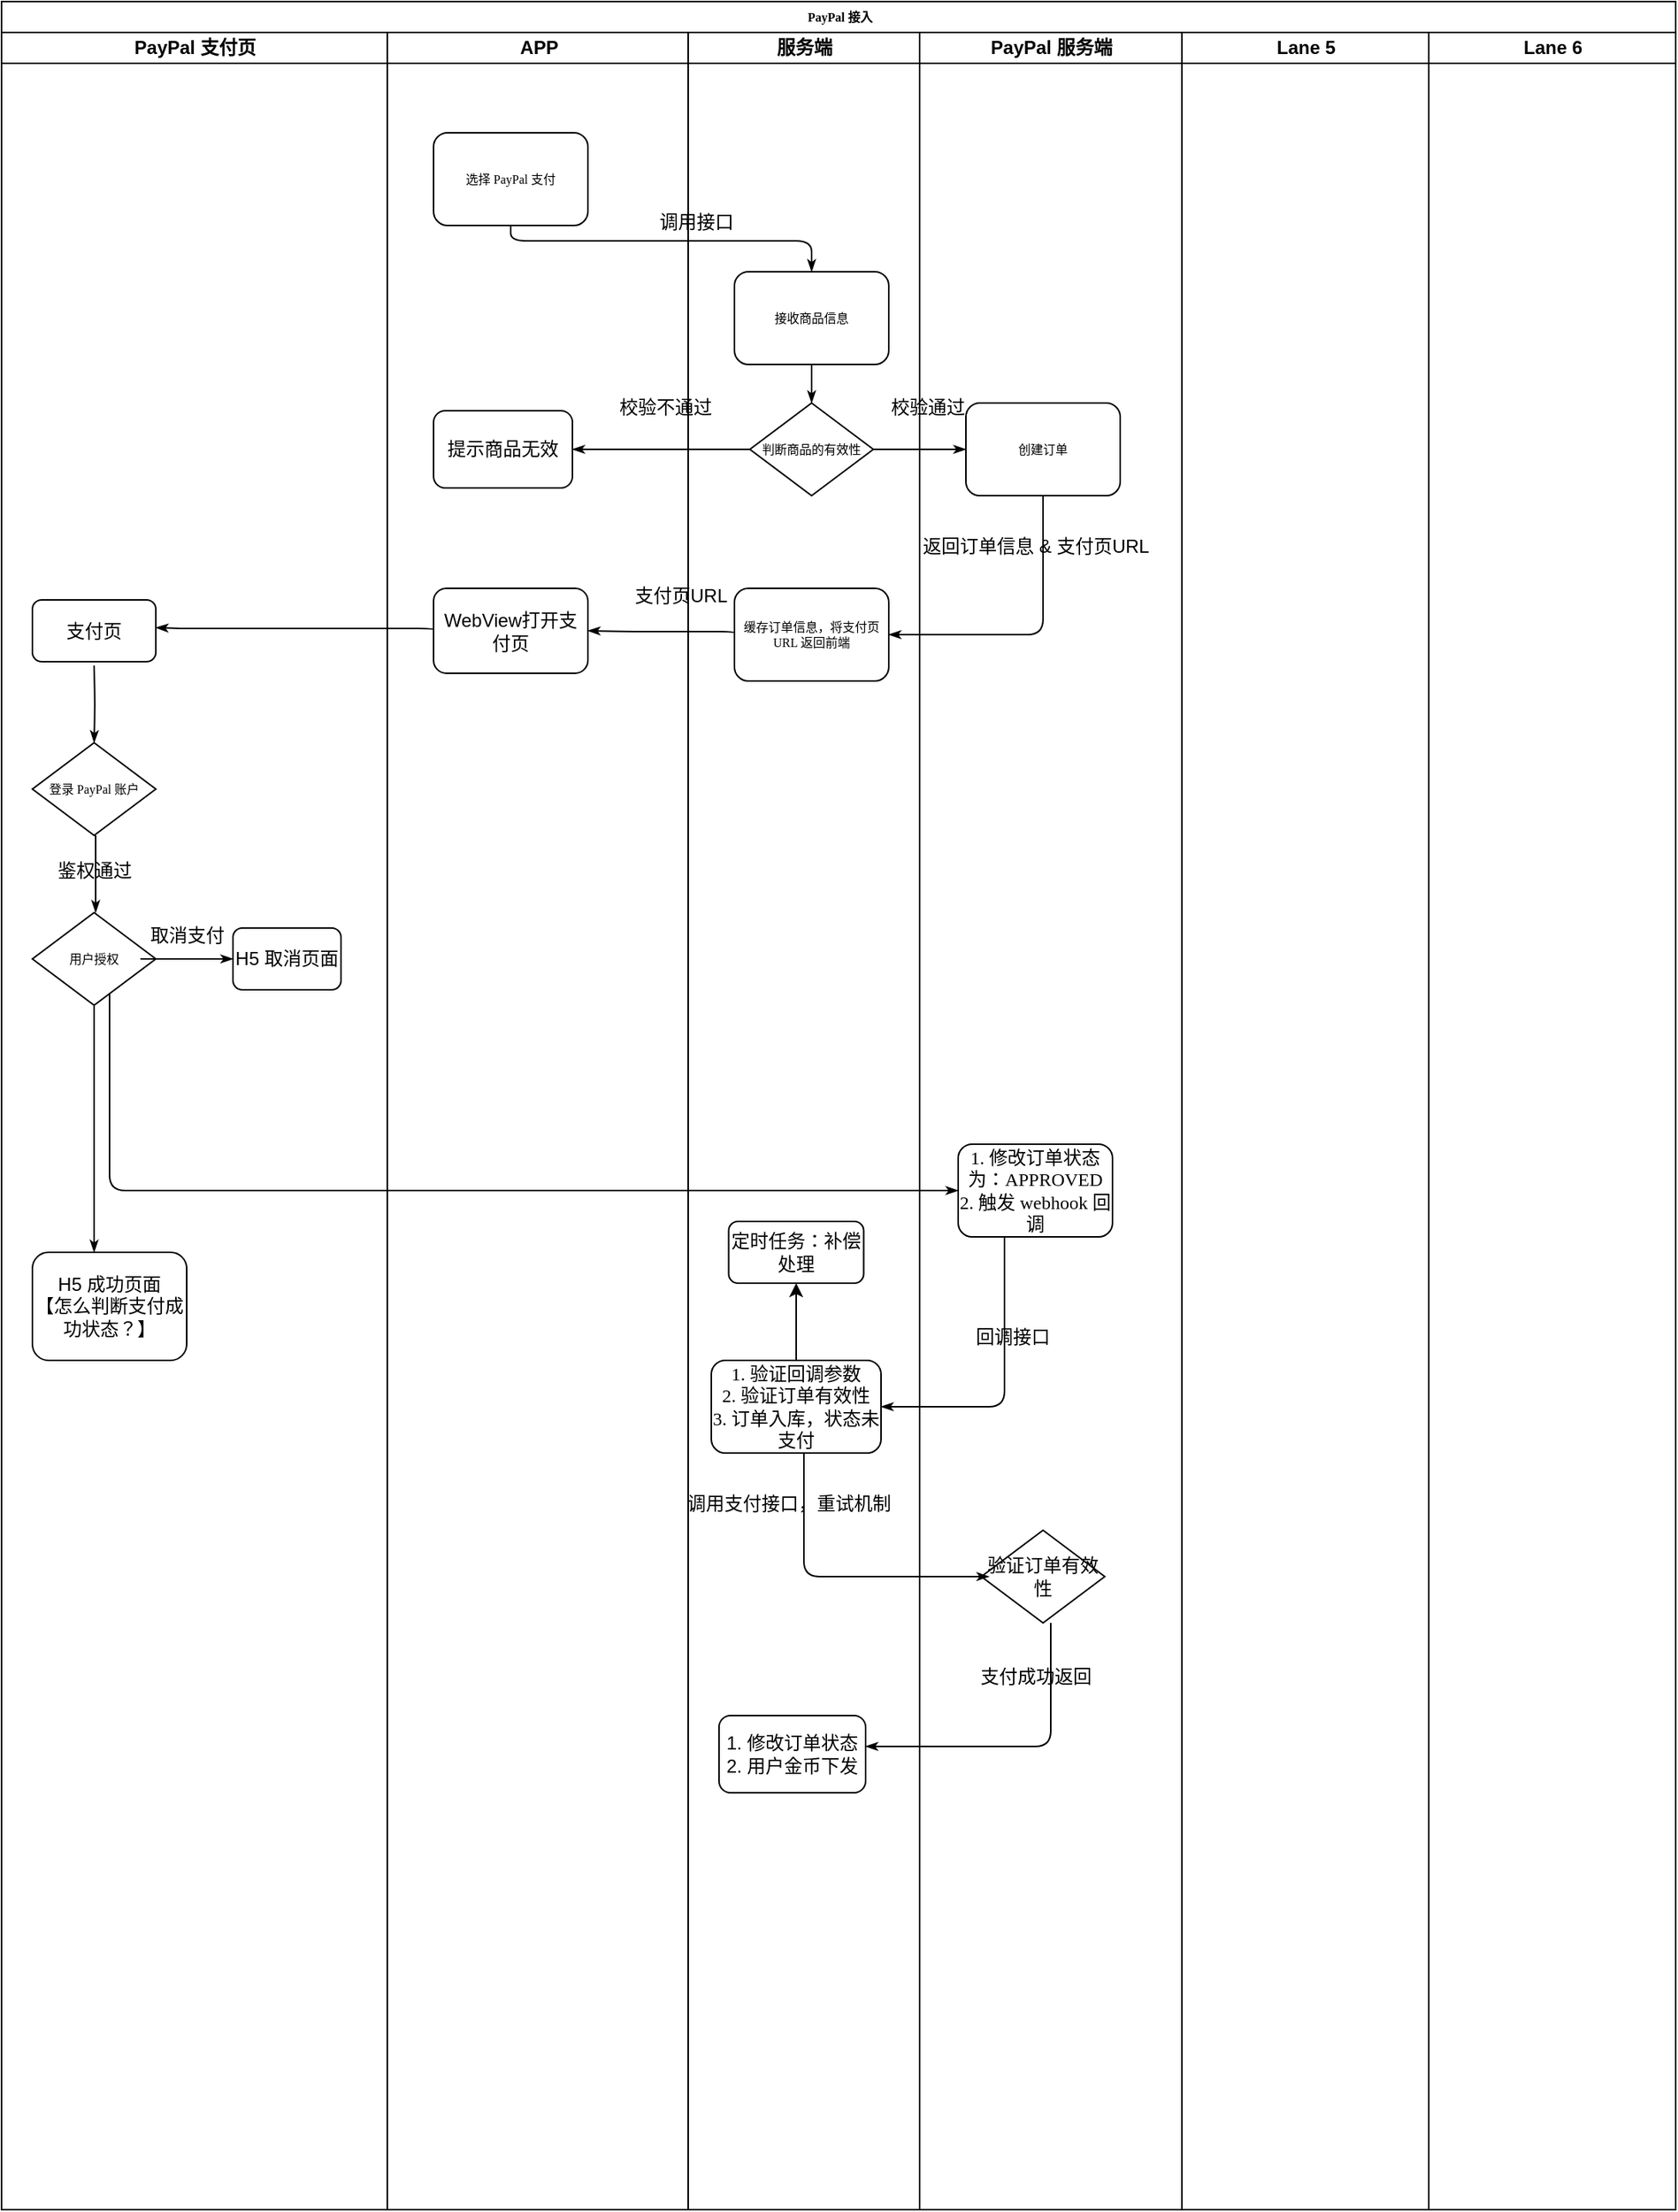 <mxfile version="24.7.7">
  <diagram name="Page-1" id="74e2e168-ea6b-b213-b513-2b3c1d86103e">
    <mxGraphModel dx="2074" dy="1098" grid="1" gridSize="10" guides="1" tooltips="1" connect="1" arrows="1" fold="1" page="1" pageScale="1" pageWidth="1100" pageHeight="850" background="none" math="0" shadow="0">
      <root>
        <mxCell id="0" />
        <mxCell id="1" parent="0" />
        <mxCell id="77e6c97f196da883-1" value="PayPal 接入" style="swimlane;html=1;childLayout=stackLayout;startSize=20;rounded=0;shadow=0;labelBackgroundColor=none;strokeWidth=1;fontFamily=Verdana;fontSize=8;align=center;" parent="1" vertex="1">
          <mxGeometry x="90" y="30" width="1085" height="1430" as="geometry" />
        </mxCell>
        <mxCell id="77e6c97f196da883-27" style="edgeStyle=orthogonalEdgeStyle;rounded=1;html=1;labelBackgroundColor=none;startArrow=none;startFill=0;startSize=5;endArrow=classicThin;endFill=1;endSize=5;jettySize=auto;orthogonalLoop=1;strokeWidth=1;fontFamily=Verdana;fontSize=8;entryX=0.5;entryY=0;entryDx=0;entryDy=0;" parent="77e6c97f196da883-1" source="77e6c97f196da883-11" edge="1" target="77e6c97f196da883-12">
          <mxGeometry relative="1" as="geometry">
            <Array as="points">
              <mxPoint x="330" y="155" />
              <mxPoint x="525" y="155" />
            </Array>
            <mxPoint x="420" y="170" as="targetPoint" />
          </mxGeometry>
        </mxCell>
        <mxCell id="77e6c97f196da883-33" style="edgeStyle=orthogonalEdgeStyle;rounded=1;html=1;labelBackgroundColor=none;startArrow=none;startFill=0;startSize=5;endArrow=classicThin;endFill=1;endSize=5;jettySize=auto;orthogonalLoop=1;strokeWidth=1;fontFamily=Verdana;fontSize=8" parent="77e6c97f196da883-1" source="77e6c97f196da883-13" target="77e6c97f196da883-15" edge="1">
          <mxGeometry relative="1" as="geometry" />
        </mxCell>
        <mxCell id="77e6c97f196da883-2" value="PayPal 支付页" style="swimlane;html=1;startSize=20;" parent="77e6c97f196da883-1" vertex="1">
          <mxGeometry y="20" width="250" height="1410" as="geometry" />
        </mxCell>
        <mxCell id="NqlZ8jwp29d_lEw75nSk-13" value="支付页" style="rounded=1;whiteSpace=wrap;html=1;" parent="77e6c97f196da883-2" vertex="1">
          <mxGeometry x="20" y="367.5" width="80" height="40" as="geometry" />
        </mxCell>
        <mxCell id="77e6c97f196da883-36" style="edgeStyle=orthogonalEdgeStyle;rounded=1;html=1;labelBackgroundColor=none;startArrow=none;startFill=0;startSize=5;endArrow=classicThin;endFill=1;endSize=5;jettySize=auto;orthogonalLoop=1;strokeWidth=1;fontFamily=Verdana;fontSize=8" parent="77e6c97f196da883-2" target="77e6c97f196da883-20" edge="1">
          <mxGeometry relative="1" as="geometry">
            <mxPoint x="60" y="410" as="sourcePoint" />
          </mxGeometry>
        </mxCell>
        <mxCell id="77e6c97f196da883-20" value="登录 PayPal 账户" style="rhombus;whiteSpace=wrap;html=1;rounded=0;shadow=0;labelBackgroundColor=none;strokeWidth=1;fontFamily=Verdana;fontSize=8;align=center;" parent="77e6c97f196da883-2" vertex="1">
          <mxGeometry x="20" y="460" width="80" height="60" as="geometry" />
        </mxCell>
        <mxCell id="NqlZ8jwp29d_lEw75nSk-27" value="H5 成功页面&lt;div&gt;【怎么判断支付成功状态？】&lt;/div&gt;" style="rounded=1;whiteSpace=wrap;html=1;" parent="77e6c97f196da883-2" vertex="1">
          <mxGeometry x="20" y="790" width="100" height="70" as="geometry" />
        </mxCell>
        <mxCell id="TjrYPvNiR_eZlHGiL7c4-4" value="鉴权通过" style="text;html=1;align=center;verticalAlign=middle;resizable=0;points=[];autosize=1;strokeColor=none;fillColor=none;" vertex="1" parent="77e6c97f196da883-2">
          <mxGeometry x="25" y="528" width="70" height="30" as="geometry" />
        </mxCell>
        <mxCell id="TjrYPvNiR_eZlHGiL7c4-14" value="取消支付" style="text;html=1;align=center;verticalAlign=middle;resizable=0;points=[];autosize=1;strokeColor=none;fillColor=none;" vertex="1" parent="77e6c97f196da883-2">
          <mxGeometry x="85" y="570" width="70" height="30" as="geometry" />
        </mxCell>
        <mxCell id="TjrYPvNiR_eZlHGiL7c4-2" value="用户授权" style="rhombus;whiteSpace=wrap;html=1;rounded=0;shadow=0;labelBackgroundColor=none;strokeWidth=1;fontFamily=Verdana;fontSize=8;align=center;" vertex="1" parent="77e6c97f196da883-2">
          <mxGeometry x="20" y="570" width="80" height="60" as="geometry" />
        </mxCell>
        <mxCell id="TjrYPvNiR_eZlHGiL7c4-15" value="H5 取消页面" style="rounded=1;whiteSpace=wrap;html=1;" vertex="1" parent="77e6c97f196da883-2">
          <mxGeometry x="150" y="580" width="70" height="40" as="geometry" />
        </mxCell>
        <mxCell id="TjrYPvNiR_eZlHGiL7c4-33" style="edgeStyle=orthogonalEdgeStyle;rounded=0;orthogonalLoop=1;jettySize=auto;html=1;exitX=0.5;exitY=1;exitDx=0;exitDy=0;" edge="1" parent="77e6c97f196da883-2" source="TjrYPvNiR_eZlHGiL7c4-15" target="TjrYPvNiR_eZlHGiL7c4-15">
          <mxGeometry relative="1" as="geometry" />
        </mxCell>
        <mxCell id="77e6c97f196da883-3" value="APP" style="swimlane;html=1;startSize=20;" parent="77e6c97f196da883-1" vertex="1">
          <mxGeometry x="250" y="20" width="195" height="1410" as="geometry" />
        </mxCell>
        <mxCell id="77e6c97f196da883-11" value="选择 PayPal 支付" style="rounded=1;whiteSpace=wrap;html=1;shadow=0;labelBackgroundColor=none;strokeWidth=1;fontFamily=Verdana;fontSize=8;align=center;" parent="77e6c97f196da883-3" vertex="1">
          <mxGeometry x="30" y="65" width="100" height="60" as="geometry" />
        </mxCell>
        <mxCell id="NqlZ8jwp29d_lEw75nSk-3" value="提示商品无效" style="rounded=1;whiteSpace=wrap;html=1;" parent="77e6c97f196da883-3" vertex="1">
          <mxGeometry x="30" y="245" width="90" height="50" as="geometry" />
        </mxCell>
        <mxCell id="NqlZ8jwp29d_lEw75nSk-9" value="WebView打开支付页" style="rounded=1;whiteSpace=wrap;html=1;" parent="77e6c97f196da883-3" vertex="1">
          <mxGeometry x="30" y="360" width="100" height="55" as="geometry" />
        </mxCell>
        <mxCell id="NqlZ8jwp29d_lEw75nSk-11" value="支付页URL" style="text;html=1;align=center;verticalAlign=middle;resizable=0;points=[];autosize=1;strokeColor=none;fillColor=none;" parent="77e6c97f196da883-3" vertex="1">
          <mxGeometry x="150" y="350" width="80" height="30" as="geometry" />
        </mxCell>
        <mxCell id="NqlZ8jwp29d_lEw75nSk-5" value="校验不通过" style="text;html=1;align=center;verticalAlign=middle;resizable=0;points=[];autosize=1;strokeColor=none;fillColor=none;" parent="77e6c97f196da883-3" vertex="1">
          <mxGeometry x="140" y="228" width="80" height="30" as="geometry" />
        </mxCell>
        <mxCell id="77e6c97f196da883-4" value="服务端" style="swimlane;html=1;startSize=20;" parent="77e6c97f196da883-1" vertex="1">
          <mxGeometry x="445" y="20" width="150" height="1410" as="geometry" />
        </mxCell>
        <mxCell id="77e6c97f196da883-12" value="接收商品信息" style="rounded=1;whiteSpace=wrap;html=1;shadow=0;labelBackgroundColor=none;strokeWidth=1;fontFamily=Verdana;fontSize=8;align=center;" parent="77e6c97f196da883-4" vertex="1">
          <mxGeometry x="30" y="155" width="100" height="60" as="geometry" />
        </mxCell>
        <mxCell id="77e6c97f196da883-13" value="判断商品的有效性" style="rhombus;whiteSpace=wrap;html=1;rounded=0;shadow=0;labelBackgroundColor=none;strokeWidth=1;fontFamily=Verdana;fontSize=8;align=center;" parent="77e6c97f196da883-4" vertex="1">
          <mxGeometry x="40" y="240" width="80" height="60" as="geometry" />
        </mxCell>
        <mxCell id="77e6c97f196da883-29" style="edgeStyle=orthogonalEdgeStyle;rounded=1;html=1;labelBackgroundColor=none;startArrow=none;startFill=0;startSize=5;endArrow=classicThin;endFill=1;endSize=5;jettySize=auto;orthogonalLoop=1;strokeWidth=1;fontFamily=Verdana;fontSize=8" parent="77e6c97f196da883-4" source="77e6c97f196da883-12" target="77e6c97f196da883-13" edge="1">
          <mxGeometry relative="1" as="geometry" />
        </mxCell>
        <mxCell id="NqlZ8jwp29d_lEw75nSk-1" value="调用接口" style="text;html=1;align=center;verticalAlign=middle;resizable=0;points=[];autosize=1;strokeColor=none;fillColor=none;" parent="77e6c97f196da883-4" vertex="1">
          <mxGeometry x="-30" y="108" width="70" height="30" as="geometry" />
        </mxCell>
        <mxCell id="NqlZ8jwp29d_lEw75nSk-6" value="校验通过" style="text;html=1;align=center;verticalAlign=middle;resizable=0;points=[];autosize=1;strokeColor=none;fillColor=none;" parent="77e6c97f196da883-4" vertex="1">
          <mxGeometry x="120" y="228" width="70" height="30" as="geometry" />
        </mxCell>
        <mxCell id="77e6c97f196da883-17" value="缓存订单信息，将支付页URL 返回前端" style="rounded=1;whiteSpace=wrap;html=1;shadow=0;labelBackgroundColor=none;strokeWidth=1;fontFamily=Verdana;fontSize=8;align=center;" parent="77e6c97f196da883-4" vertex="1">
          <mxGeometry x="30" y="360" width="100" height="60" as="geometry" />
        </mxCell>
        <mxCell id="TjrYPvNiR_eZlHGiL7c4-17" value="&lt;font style=&quot;font-size: 12px;&quot;&gt;1. 验证回调参数&lt;/font&gt;&lt;div style=&quot;font-size: 12px;&quot;&gt;&lt;font style=&quot;font-size: 12px;&quot;&gt;2. 验证订单有效性&lt;/font&gt;&lt;/div&gt;&lt;div style=&quot;font-size: 12px;&quot;&gt;&lt;font style=&quot;font-size: 12px;&quot;&gt;3. 订单入库，状态未支付&lt;/font&gt;&lt;/div&gt;" style="rounded=1;whiteSpace=wrap;html=1;shadow=0;labelBackgroundColor=none;strokeWidth=1;fontFamily=Verdana;fontSize=8;align=center;" vertex="1" parent="77e6c97f196da883-4">
          <mxGeometry x="15" y="860" width="110" height="60" as="geometry" />
        </mxCell>
        <mxCell id="TjrYPvNiR_eZlHGiL7c4-20" value="调用支付接口，重试机制" style="text;html=1;align=center;verticalAlign=middle;resizable=0;points=[];autosize=1;strokeColor=none;fillColor=none;" vertex="1" parent="77e6c97f196da883-4">
          <mxGeometry x="-15" y="938" width="160" height="30" as="geometry" />
        </mxCell>
        <mxCell id="TjrYPvNiR_eZlHGiL7c4-27" value="1. 修改订单状态&lt;div&gt;2. 用户金币下发&lt;/div&gt;" style="rounded=1;whiteSpace=wrap;html=1;" vertex="1" parent="77e6c97f196da883-4">
          <mxGeometry x="20" y="1090" width="95" height="50" as="geometry" />
        </mxCell>
        <mxCell id="TjrYPvNiR_eZlHGiL7c4-32" value="定时任务：补偿处理" style="rounded=1;whiteSpace=wrap;html=1;" vertex="1" parent="77e6c97f196da883-4">
          <mxGeometry x="26.25" y="770" width="87.5" height="40" as="geometry" />
        </mxCell>
        <mxCell id="77e6c97f196da883-5" value="PayPal 服务端" style="swimlane;html=1;startSize=20;" parent="77e6c97f196da883-1" vertex="1">
          <mxGeometry x="595" y="20" width="170" height="1410" as="geometry" />
        </mxCell>
        <mxCell id="77e6c97f196da883-15" value="创建订单" style="rounded=1;whiteSpace=wrap;html=1;shadow=0;labelBackgroundColor=none;strokeWidth=1;fontFamily=Verdana;fontSize=8;align=center;" parent="77e6c97f196da883-5" vertex="1">
          <mxGeometry x="30" y="240" width="100" height="60" as="geometry" />
        </mxCell>
        <mxCell id="77e6c97f196da883-19" value="&lt;font style=&quot;font-size: 12px;&quot;&gt;1. 修改订单状态为：APPROVED&lt;/font&gt;&lt;div style=&quot;font-size: 12px;&quot;&gt;&lt;font style=&quot;font-size: 12px;&quot;&gt;2. 触发 webhook 回调&lt;/font&gt;&lt;/div&gt;" style="rounded=1;whiteSpace=wrap;html=1;shadow=0;labelBackgroundColor=none;strokeWidth=1;fontFamily=Verdana;fontSize=8;align=center;" parent="77e6c97f196da883-5" vertex="1">
          <mxGeometry x="25" y="720" width="100" height="60" as="geometry" />
        </mxCell>
        <mxCell id="NqlZ8jwp29d_lEw75nSk-7" value="返回订单信息 &amp;amp; 支付页URL" style="text;html=1;align=center;verticalAlign=middle;resizable=0;points=[];autosize=1;strokeColor=none;fillColor=none;" parent="77e6c97f196da883-5" vertex="1">
          <mxGeometry x="-10" y="318" width="170" height="30" as="geometry" />
        </mxCell>
        <mxCell id="TjrYPvNiR_eZlHGiL7c4-18" value="回调接口" style="text;html=1;align=center;verticalAlign=middle;resizable=0;points=[];autosize=1;strokeColor=none;fillColor=none;" vertex="1" parent="77e6c97f196da883-5">
          <mxGeometry x="25" y="830" width="70" height="30" as="geometry" />
        </mxCell>
        <mxCell id="TjrYPvNiR_eZlHGiL7c4-23" value="&lt;font style=&quot;font-size: 12px;&quot;&gt;验证订单有效性&lt;/font&gt;" style="rhombus;whiteSpace=wrap;html=1;rounded=0;shadow=0;labelBackgroundColor=none;strokeWidth=1;fontFamily=Verdana;fontSize=8;align=center;" vertex="1" parent="77e6c97f196da883-5">
          <mxGeometry x="40" y="970" width="80" height="60" as="geometry" />
        </mxCell>
        <mxCell id="TjrYPvNiR_eZlHGiL7c4-25" value="支付成功返回" style="text;html=1;align=center;verticalAlign=middle;resizable=0;points=[];autosize=1;strokeColor=none;fillColor=none;" vertex="1" parent="77e6c97f196da883-5">
          <mxGeometry x="25" y="1050" width="100" height="30" as="geometry" />
        </mxCell>
        <mxCell id="77e6c97f196da883-6" value="Lane 5" style="swimlane;html=1;startSize=20;" parent="77e6c97f196da883-1" vertex="1">
          <mxGeometry x="765" y="20" width="160" height="1410" as="geometry" />
        </mxCell>
        <mxCell id="77e6c97f196da883-37" style="edgeStyle=orthogonalEdgeStyle;rounded=1;html=1;labelBackgroundColor=none;startArrow=none;startFill=0;startSize=5;endArrow=classicThin;endFill=1;endSize=5;jettySize=auto;orthogonalLoop=1;strokeWidth=1;fontFamily=Verdana;fontSize=8" parent="77e6c97f196da883-6" edge="1">
          <mxGeometry relative="1" as="geometry">
            <mxPoint x="80" y="460" as="sourcePoint" />
          </mxGeometry>
        </mxCell>
        <mxCell id="77e6c97f196da883-38" style="edgeStyle=orthogonalEdgeStyle;rounded=1;html=1;labelBackgroundColor=none;startArrow=none;startFill=0;startSize=5;endArrow=classicThin;endFill=1;endSize=5;jettySize=auto;orthogonalLoop=1;strokeWidth=1;fontFamily=Verdana;fontSize=8" parent="77e6c97f196da883-6" edge="1">
          <mxGeometry relative="1" as="geometry">
            <mxPoint x="80" y="540" as="sourcePoint" />
          </mxGeometry>
        </mxCell>
        <mxCell id="77e6c97f196da883-7" value="Lane 6" style="swimlane;html=1;startSize=20;" parent="77e6c97f196da883-1" vertex="1">
          <mxGeometry x="925" y="20" width="160" height="1410" as="geometry" />
        </mxCell>
        <mxCell id="77e6c97f196da883-34" style="edgeStyle=orthogonalEdgeStyle;rounded=1;html=1;labelBackgroundColor=none;startArrow=none;startFill=0;startSize=5;endArrow=classicThin;endFill=1;endSize=5;jettySize=auto;orthogonalLoop=1;strokeColor=#000000;strokeWidth=1;fontFamily=Verdana;fontSize=8;fontColor=#000000;entryX=1;entryY=0.5;entryDx=0;entryDy=0;exitX=0.5;exitY=1;exitDx=0;exitDy=0;" parent="77e6c97f196da883-1" source="77e6c97f196da883-15" target="77e6c97f196da883-17" edge="1">
          <mxGeometry relative="1" as="geometry">
            <mxPoint x="470" y="410" as="targetPoint" />
            <Array as="points">
              <mxPoint x="675" y="410" />
            </Array>
            <mxPoint x="670" y="330" as="sourcePoint" />
          </mxGeometry>
        </mxCell>
        <mxCell id="NqlZ8jwp29d_lEw75nSk-10" style="edgeStyle=orthogonalEdgeStyle;rounded=1;html=1;labelBackgroundColor=none;startArrow=none;startFill=0;startSize=5;endArrow=classicThin;endFill=1;endSize=5;jettySize=auto;orthogonalLoop=1;strokeWidth=1;fontFamily=Verdana;fontSize=8;exitX=0;exitY=0.5;exitDx=0;exitDy=0;entryX=1;entryY=0.5;entryDx=0;entryDy=0;" parent="77e6c97f196da883-1" source="77e6c97f196da883-17" target="NqlZ8jwp29d_lEw75nSk-9" edge="1">
          <mxGeometry relative="1" as="geometry">
            <mxPoint x="460" y="310" as="sourcePoint" />
            <mxPoint x="410" y="420" as="targetPoint" />
            <Array as="points">
              <mxPoint x="475" y="408" />
              <mxPoint x="410" y="408" />
            </Array>
          </mxGeometry>
        </mxCell>
        <mxCell id="NqlZ8jwp29d_lEw75nSk-2" style="edgeStyle=orthogonalEdgeStyle;rounded=1;html=1;labelBackgroundColor=none;startArrow=none;startFill=0;startSize=5;endArrow=classicThin;endFill=1;endSize=5;jettySize=auto;orthogonalLoop=1;strokeWidth=1;fontFamily=Verdana;fontSize=8;exitX=0;exitY=0.5;exitDx=0;exitDy=0;entryX=1;entryY=0.5;entryDx=0;entryDy=0;entryPerimeter=0;" parent="77e6c97f196da883-1" source="77e6c97f196da883-13" target="NqlZ8jwp29d_lEw75nSk-3" edge="1">
          <mxGeometry relative="1" as="geometry">
            <mxPoint x="460" y="300" as="sourcePoint" />
            <mxPoint x="380" y="290" as="targetPoint" />
            <Array as="points" />
          </mxGeometry>
        </mxCell>
        <mxCell id="NqlZ8jwp29d_lEw75nSk-14" style="edgeStyle=orthogonalEdgeStyle;rounded=1;html=1;labelBackgroundColor=none;startArrow=none;startFill=0;startSize=5;endArrow=classicThin;endFill=1;endSize=5;jettySize=auto;orthogonalLoop=1;strokeWidth=1;fontFamily=Verdana;fontSize=8;exitX=0;exitY=0.5;exitDx=0;exitDy=0;entryX=1;entryY=0.5;entryDx=0;entryDy=0;" parent="77e6c97f196da883-1" edge="1" source="NqlZ8jwp29d_lEw75nSk-9">
          <mxGeometry relative="1" as="geometry">
            <mxPoint x="180" y="405.5" as="sourcePoint" />
            <mxPoint x="100" y="405.5" as="targetPoint" />
            <Array as="points">
              <mxPoint x="280" y="406" />
              <mxPoint x="120" y="406" />
            </Array>
          </mxGeometry>
        </mxCell>
        <mxCell id="NqlZ8jwp29d_lEw75nSk-15" style="edgeStyle=orthogonalEdgeStyle;rounded=1;html=1;labelBackgroundColor=none;startArrow=none;startFill=0;startSize=5;endArrow=classicThin;endFill=1;endSize=5;jettySize=auto;orthogonalLoop=1;strokeWidth=1;fontFamily=Verdana;fontSize=8" parent="1" edge="1">
          <mxGeometry relative="1" as="geometry">
            <mxPoint x="151" y="570" as="sourcePoint" />
            <mxPoint x="151" y="620" as="targetPoint" />
          </mxGeometry>
        </mxCell>
        <mxCell id="NqlZ8jwp29d_lEw75nSk-24" style="edgeStyle=orthogonalEdgeStyle;rounded=1;html=1;labelBackgroundColor=none;startArrow=none;startFill=0;startSize=5;endArrow=classicThin;endFill=1;endSize=5;jettySize=auto;orthogonalLoop=1;strokeWidth=1;fontFamily=Verdana;fontSize=8;" parent="1" edge="1" source="TjrYPvNiR_eZlHGiL7c4-2">
          <mxGeometry relative="1" as="geometry">
            <Array as="points">
              <mxPoint x="160" y="800" />
            </Array>
            <mxPoint x="160" y="690" as="sourcePoint" />
            <mxPoint x="710" y="800" as="targetPoint" />
          </mxGeometry>
        </mxCell>
        <mxCell id="NqlZ8jwp29d_lEw75nSk-26" style="edgeStyle=orthogonalEdgeStyle;rounded=1;html=1;labelBackgroundColor=none;startArrow=none;startFill=0;startSize=5;endArrow=classicThin;endFill=1;endSize=5;jettySize=auto;orthogonalLoop=1;strokeWidth=1;fontFamily=Verdana;fontSize=8;exitX=0.5;exitY=1;exitDx=0;exitDy=0;" parent="1" edge="1" source="TjrYPvNiR_eZlHGiL7c4-2">
          <mxGeometry relative="1" as="geometry">
            <Array as="points">
              <mxPoint x="150" y="840" />
            </Array>
            <mxPoint x="141" y="770" as="sourcePoint" />
            <mxPoint x="150" y="840" as="targetPoint" />
          </mxGeometry>
        </mxCell>
        <mxCell id="TjrYPvNiR_eZlHGiL7c4-13" style="edgeStyle=orthogonalEdgeStyle;rounded=1;html=1;labelBackgroundColor=none;startArrow=none;startFill=0;startSize=5;endArrow=classicThin;endFill=1;endSize=5;jettySize=auto;orthogonalLoop=1;strokeWidth=1;fontFamily=Verdana;fontSize=8;entryX=0.929;entryY=1;entryDx=0;entryDy=0;entryPerimeter=0;" edge="1" parent="1" target="TjrYPvNiR_eZlHGiL7c4-14">
          <mxGeometry relative="1" as="geometry">
            <mxPoint x="180" y="650" as="sourcePoint" />
            <mxPoint x="220" y="650" as="targetPoint" />
            <Array as="points">
              <mxPoint x="190" y="650" />
              <mxPoint x="190" y="650" />
            </Array>
          </mxGeometry>
        </mxCell>
        <mxCell id="TjrYPvNiR_eZlHGiL7c4-16" style="edgeStyle=orthogonalEdgeStyle;rounded=1;html=1;labelBackgroundColor=none;startArrow=none;startFill=0;startSize=5;endArrow=classicThin;endFill=1;endSize=5;jettySize=auto;orthogonalLoop=1;strokeWidth=1;fontFamily=Verdana;fontSize=8;" edge="1" parent="1">
          <mxGeometry relative="1" as="geometry">
            <Array as="points">
              <mxPoint x="740" y="940" />
            </Array>
            <mxPoint x="740" y="830" as="sourcePoint" />
            <mxPoint x="660" y="940" as="targetPoint" />
          </mxGeometry>
        </mxCell>
        <mxCell id="TjrYPvNiR_eZlHGiL7c4-19" style="edgeStyle=orthogonalEdgeStyle;rounded=1;html=1;labelBackgroundColor=none;startArrow=none;startFill=0;startSize=5;endArrow=classicThin;endFill=1;endSize=5;jettySize=auto;orthogonalLoop=1;strokeWidth=1;fontFamily=Verdana;fontSize=8;" edge="1" parent="1">
          <mxGeometry relative="1" as="geometry">
            <Array as="points">
              <mxPoint x="610" y="1050" />
            </Array>
            <mxPoint x="610" y="970" as="sourcePoint" />
            <mxPoint x="730" y="1050" as="targetPoint" />
          </mxGeometry>
        </mxCell>
        <mxCell id="TjrYPvNiR_eZlHGiL7c4-24" style="edgeStyle=orthogonalEdgeStyle;rounded=1;html=1;labelBackgroundColor=none;startArrow=none;startFill=0;startSize=5;endArrow=classicThin;endFill=1;endSize=5;jettySize=auto;orthogonalLoop=1;strokeWidth=1;fontFamily=Verdana;fontSize=8;" edge="1" parent="1">
          <mxGeometry relative="1" as="geometry">
            <Array as="points">
              <mxPoint x="770" y="1160" />
            </Array>
            <mxPoint x="770" y="1080" as="sourcePoint" />
            <mxPoint x="650" y="1160" as="targetPoint" />
          </mxGeometry>
        </mxCell>
        <mxCell id="TjrYPvNiR_eZlHGiL7c4-31" value="" style="endArrow=classic;html=1;rounded=0;exitX=0.5;exitY=0;exitDx=0;exitDy=0;" edge="1" parent="1" source="TjrYPvNiR_eZlHGiL7c4-17">
          <mxGeometry width="50" height="50" relative="1" as="geometry">
            <mxPoint x="510" y="940" as="sourcePoint" />
            <mxPoint x="605" y="860" as="targetPoint" />
          </mxGeometry>
        </mxCell>
      </root>
    </mxGraphModel>
  </diagram>
</mxfile>
